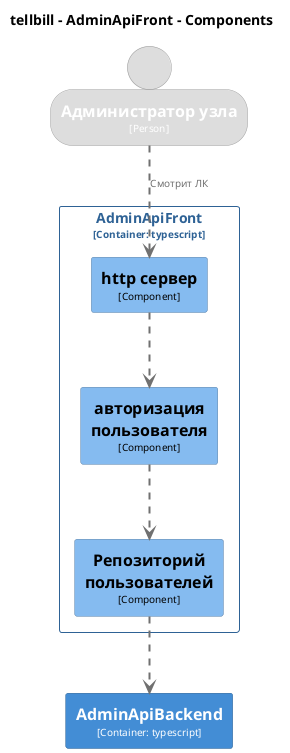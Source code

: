 @startuml
set separator none
title tellbill - AdminApiFront - Components

top to bottom direction

skinparam {
  arrowFontSize 10
  defaultTextAlignment center
  wrapWidth 200
  maxMessageSize 100
}

hide stereotype

skinparam rectangle<<tellbill.AdminApiBackend>> {
  BackgroundColor #438dd5
  FontColor #ffffff
  BorderColor #2e6295
  shadowing false
}
skinparam rectangle<<tellbill.AdminApiFront.httpсервер>> {
  BackgroundColor #85bbf0
  FontColor #000000
  BorderColor #5d82a8
  shadowing false
}
skinparam person<<Администраторузла>> {
  BackgroundColor #dddddd
  FontColor #ffffff
  BorderColor #9a9a9a
  shadowing false
}
skinparam rectangle<<tellbill.AdminApiFront.Репозиторийпользователей>> {
  BackgroundColor #85bbf0
  FontColor #000000
  BorderColor #5d82a8
  shadowing false
}
skinparam rectangle<<tellbill.AdminApiFront.авторизацияпользователя>> {
  BackgroundColor #85bbf0
  FontColor #000000
  BorderColor #5d82a8
  shadowing false
}
skinparam rectangle<<tellbill.AdminApiFront>> {
  BorderColor #2e6295
  FontColor #2e6295
  shadowing false
}

person "==Администратор узла\n<size:10>[Person]</size>" <<Администраторузла>> as Администраторузла
rectangle "==AdminApiBackend\n<size:10>[Container: typescript]</size>" <<tellbill.AdminApiBackend>> as tellbill.AdminApiBackend

rectangle "AdminApiFront\n<size:10>[Container: typescript]</size>" <<tellbill.AdminApiFront>> {
  rectangle "==http сервер\n<size:10>[Component]</size>" <<tellbill.AdminApiFront.httpсервер>> as tellbill.AdminApiFront.httpсервер
  rectangle "==авторизация пользователя\n<size:10>[Component]</size>" <<tellbill.AdminApiFront.авторизацияпользователя>> as tellbill.AdminApiFront.авторизацияпользователя
  rectangle "==Репозиторий пользователей\n<size:10>[Component]</size>" <<tellbill.AdminApiFront.Репозиторийпользователей>> as tellbill.AdminApiFront.Репозиторийпользователей
}

tellbill.AdminApiFront.авторизацияпользователя .[#707070,thickness=2].> tellbill.AdminApiFront.Репозиторийпользователей : "<color:#707070>"
tellbill.AdminApiFront.httpсервер .[#707070,thickness=2].> tellbill.AdminApiFront.авторизацияпользователя : "<color:#707070>"
tellbill.AdminApiFront.Репозиторийпользователей .[#707070,thickness=2].> tellbill.AdminApiBackend : "<color:#707070>"
Администраторузла .[#707070,thickness=2].> tellbill.AdminApiFront.httpсервер : "<color:#707070>Смотрит ЛК"
@enduml